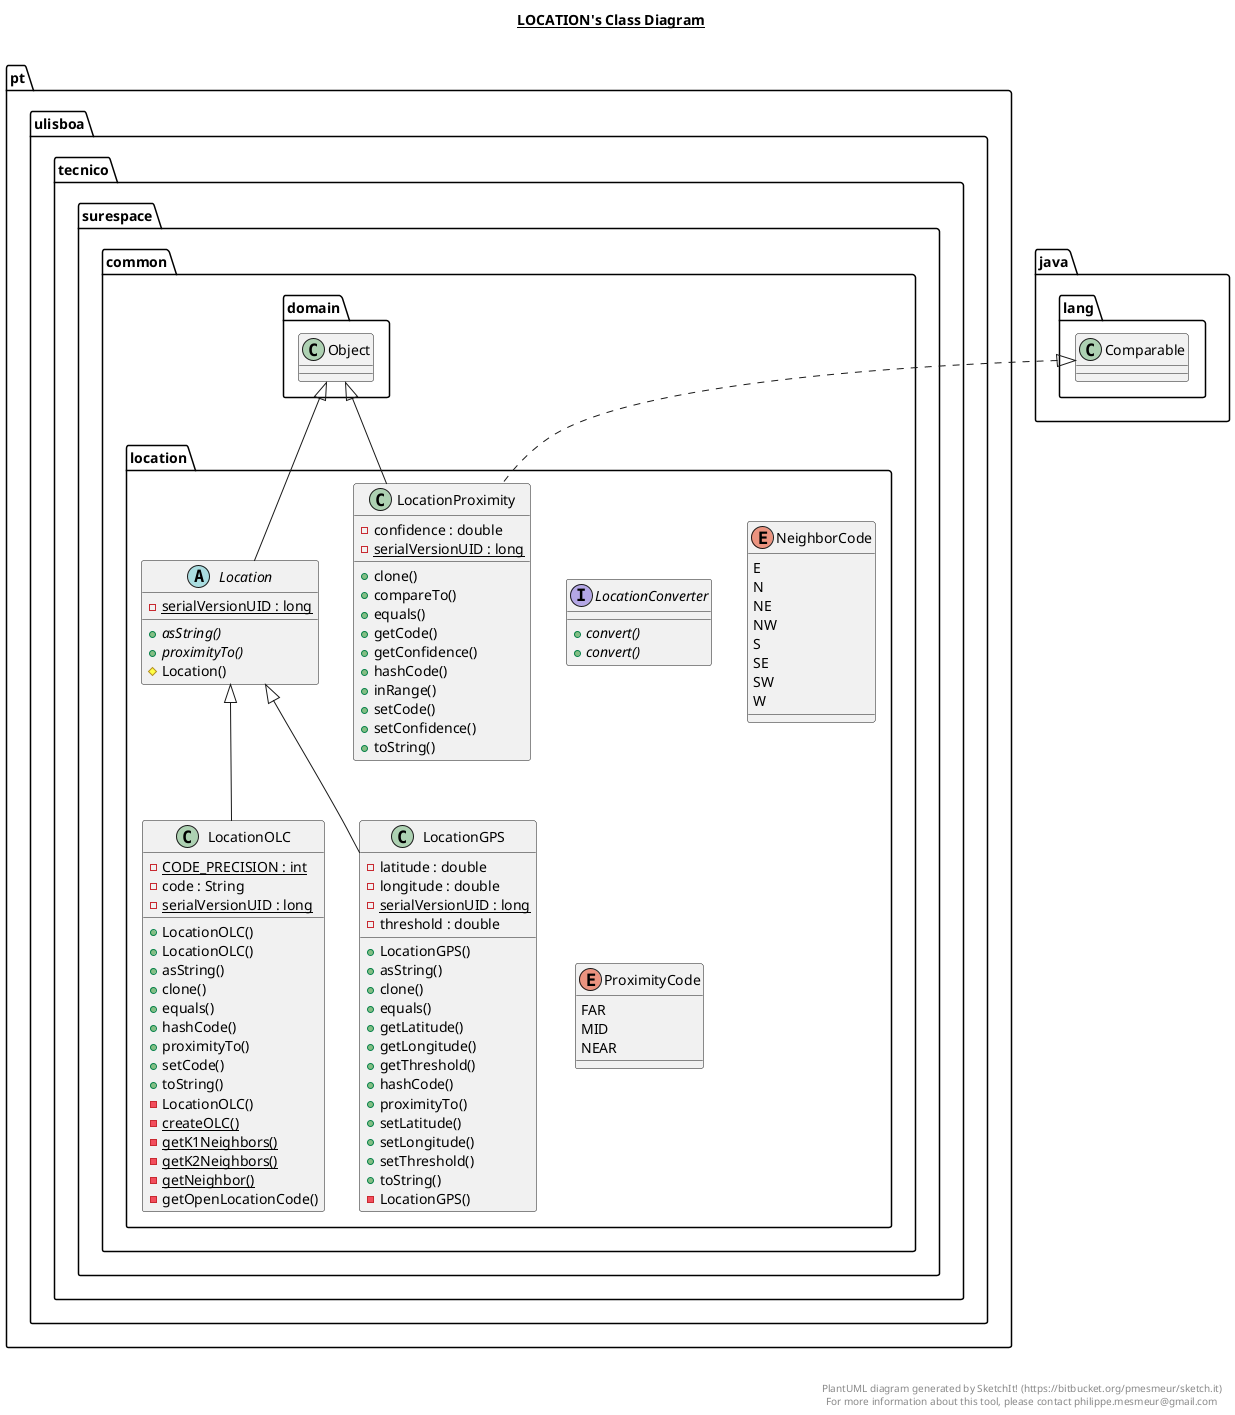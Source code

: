 @startuml

title __LOCATION's Class Diagram__\n

  namespace pt.ulisboa.tecnico.surespace.common.location {
    abstract class pt.ulisboa.tecnico.surespace.common.location.Location {
        {static} - serialVersionUID : long
        {abstract} + asString()
        {abstract} + proximityTo()
        # Location()
    }
  }
  

  namespace pt.ulisboa.tecnico.surespace.common.location {
    interface pt.ulisboa.tecnico.surespace.common.location.LocationConverter {
        {abstract} + convert()
        {abstract} + convert()
    }
  }
  

  namespace pt.ulisboa.tecnico.surespace.common.location {
    class pt.ulisboa.tecnico.surespace.common.location.LocationGPS {
        - latitude : double
        - longitude : double
        {static} - serialVersionUID : long
        - threshold : double
        + LocationGPS()
        + asString()
        + clone()
        + equals()
        + getLatitude()
        + getLongitude()
        + getThreshold()
        + hashCode()
        + proximityTo()
        + setLatitude()
        + setLongitude()
        + setThreshold()
        + toString()
        - LocationGPS()
    }
  }
  

  namespace pt.ulisboa.tecnico.surespace.common.location {
    class pt.ulisboa.tecnico.surespace.common.location.LocationOLC {
        {static} - CODE_PRECISION : int
        - code : String
        {static} - serialVersionUID : long
        + LocationOLC()
        + LocationOLC()
        + asString()
        + clone()
        + equals()
        + hashCode()
        + proximityTo()
        + setCode()
        + toString()
        - LocationOLC()
        {static} - createOLC()
        {static} - getK1Neighbors()
        {static} - getK2Neighbors()
        {static} - getNeighbor()
        - getOpenLocationCode()
    }
  }
  

  namespace pt.ulisboa.tecnico.surespace.common.location {
    enum NeighborCode {
      E
      N
      NE
      NW
      S
      SE
      SW
      W
    }
  }
  

  namespace pt.ulisboa.tecnico.surespace.common.location {
    class pt.ulisboa.tecnico.surespace.common.location.LocationProximity {
        - confidence : double
        {static} - serialVersionUID : long
        + clone()
        + compareTo()
        + equals()
        + getCode()
        + getConfidence()
        + hashCode()
        + inRange()
        + setCode()
        + setConfidence()
        + toString()
    }
  }
  

  namespace pt.ulisboa.tecnico.surespace.common.location {
    enum ProximityCode {
      FAR
      MID
      NEAR
    }
  }
  

  pt.ulisboa.tecnico.surespace.common.location.Location -up-|> pt.ulisboa.tecnico.surespace.common.domain.Object
  pt.ulisboa.tecnico.surespace.common.location.LocationGPS -up-|> pt.ulisboa.tecnico.surespace.common.location.Location
  pt.ulisboa.tecnico.surespace.common.location.LocationOLC -up-|> pt.ulisboa.tecnico.surespace.common.location.Location
  pt.ulisboa.tecnico.surespace.common.location.LocationOLC +-down- pt.ulisboa.tecnico.surespace.common.location.LocationOLC.NeighborCode
  pt.ulisboa.tecnico.surespace.common.location.LocationProximity .up.|> java.lang.Comparable
  pt.ulisboa.tecnico.surespace.common.location.LocationProximity -up-|> pt.ulisboa.tecnico.surespace.common.domain.Object
  pt.ulisboa.tecnico.surespace.common.location.LocationProximity o-- pt.ulisboa.tecnico.surespace.common.location.LocationProximity.ProximityCode : code
  pt.ulisboa.tecnico.surespace.common.location.LocationProximity +-down- pt.ulisboa.tecnico.surespace.common.location.LocationProximity.ProximityCode


right footer


PlantUML diagram generated by SketchIt! (https://bitbucket.org/pmesmeur/sketch.it)
For more information about this tool, please contact philippe.mesmeur@gmail.com
endfooter

@enduml
